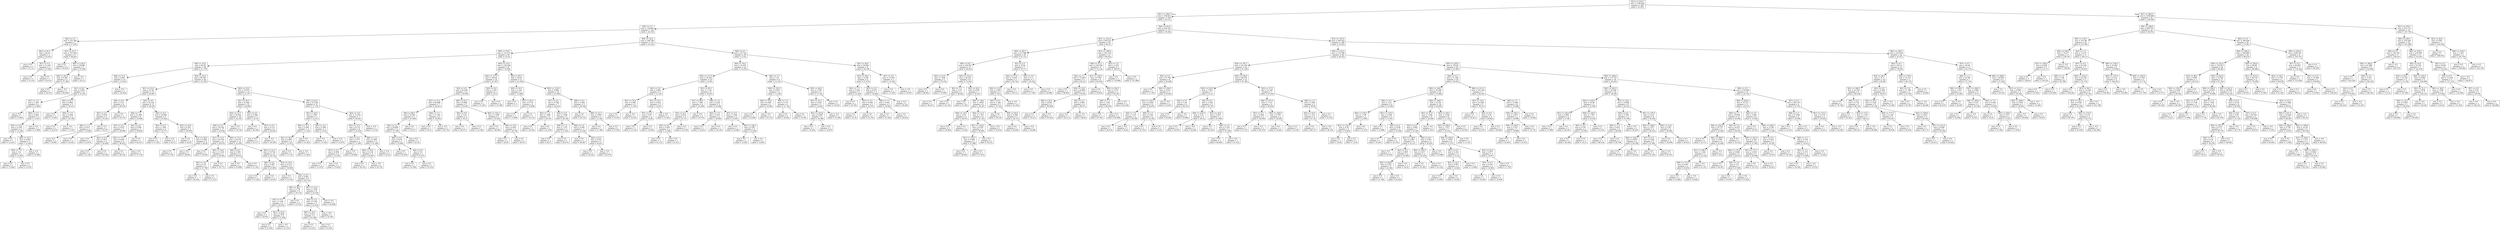 digraph Tree {
node [shape=box] ;
0 [label="X[1] <= 218.5\nmse = 1356.295\nsamples = 320\nvalue = 45.923"] ;
1 [label="X[1] <= 108.5\nmse = 338.913\nsamples = 259\nvalue = 32.131"] ;
0 -> 1 [labeldistance=2.5, labelangle=45, headlabel="True"] ;
2 [label="X[4] <= 3.5\nmse = 126.844\nsamples = 122\nvalue = 24.143"] ;
1 -> 2 ;
3 [label="X[4] <= 2.5\nmse = 231.395\nsamples = 7\nvalue = 37.595"] ;
2 -> 3 ;
4 [label="X[0] <= 81.0\nmse = 46.43\nsamples = 3\nvalue = 23.453"] ;
3 -> 4 ;
5 [label="mse = 0.0\nsamples = 1\nvalue = 14.711"] ;
4 -> 5 ;
6 [label="X[7] <= 0.5\nmse = 12.324\nsamples = 2\nvalue = 27.824"] ;
4 -> 6 ;
7 [label="mse = 0.0\nsamples = 1\nvalue = 31.335"] ;
6 -> 7 ;
8 [label="mse = 0.0\nsamples = 1\nvalue = 24.314"] ;
6 -> 8 ;
9 [label="X[1] <= 47.5\nmse = 107.642\nsamples = 4\nvalue = 48.201"] ;
3 -> 9 ;
10 [label="mse = 0.0\nsamples = 1\nvalue = 32.916"] ;
9 -> 10 ;
11 [label="X[0] <= 120.0\nmse = 39.686\nsamples = 3\nvalue = 53.296"] ;
9 -> 11 ;
12 [label="X[0] <= 95.5\nmse = 9.394\nsamples = 2\nvalue = 57.384"] ;
11 -> 12 ;
13 [label="mse = 0.0\nsamples = 1\nvalue = 54.319"] ;
12 -> 13 ;
14 [label="mse = -0.0\nsamples = 1\nvalue = 60.449"] ;
12 -> 14 ;
15 [label="mse = -0.0\nsamples = 1\nvalue = 45.12"] ;
11 -> 15 ;
16 [label="X[9] <= 33.0\nmse = 108.794\nsamples = 115\nvalue = 23.324"] ;
2 -> 16 ;
17 [label="X[0] <= 79.0\nmse = 116.172\nsamples = 85\nvalue = 25.34"] ;
16 -> 17 ;
18 [label="X[0] <= 10.0\nmse = 60.39\nsamples = 58\nvalue = 21.779"] ;
17 -> 18 ;
19 [label="X[4] <= 12.5\nmse = 6.497\nsamples = 10\nvalue = 15.034"] ;
18 -> 19 ;
20 [label="X[1] <= 8.0\nmse = 2.945\nsamples = 9\nvalue = 14.381"] ;
19 -> 20 ;
21 [label="X[1] <= 1.5\nmse = 1.467\nsamples = 6\nvalue = 13.464"] ;
20 -> 21 ;
22 [label="mse = 0.0\nsamples = 1\nvalue = 15.602"] ;
21 -> 22 ;
23 [label="X[0] <= 5.5\nmse = 0.663\nsamples = 5\nvalue = 13.037"] ;
21 -> 23 ;
24 [label="X[3] <= 15.0\nmse = 0.358\nsamples = 4\nvalue = 13.344"] ;
23 -> 24 ;
25 [label="mse = 0.0\nsamples = 1\nvalue = 12.414"] ;
24 -> 25 ;
26 [label="X[4] <= 10.5\nmse = 0.093\nsamples = 3\nvalue = 13.654"] ;
24 -> 26 ;
27 [label="X[4] <= 7.0\nmse = 0.0\nsamples = 2\nvalue = 13.439"] ;
26 -> 27 ;
28 [label="mse = 0.0\nsamples = 1\nvalue = 13.444"] ;
27 -> 28 ;
29 [label="mse = 0.0\nsamples = 1\nvalue = 13.433"] ;
27 -> 29 ;
30 [label="mse = -0.0\nsamples = 1\nvalue = 14.084"] ;
26 -> 30 ;
31 [label="mse = -0.0\nsamples = 1\nvalue = 11.808"] ;
23 -> 31 ;
32 [label="X[3] <= 41.5\nmse = 0.862\nsamples = 3\nvalue = 16.213"] ;
20 -> 32 ;
33 [label="mse = 0.0\nsamples = 1\nvalue = 15.045"] ;
32 -> 33 ;
34 [label="X[0] <= 7.0\nmse = 0.269\nsamples = 2\nvalue = 16.798"] ;
32 -> 34 ;
35 [label="mse = 0.0\nsamples = 1\nvalue = 16.279"] ;
34 -> 35 ;
36 [label="mse = -0.0\nsamples = 1\nvalue = 17.316"] ;
34 -> 36 ;
37 [label="mse = -0.0\nsamples = 1\nvalue = 20.918"] ;
19 -> 37 ;
38 [label="X[3] <= 22.0\nmse = 60.167\nsamples = 48\nvalue = 23.184"] ;
18 -> 38 ;
39 [label="X[1] <= 25.0\nmse = 55.36\nsamples = 15\nvalue = 26.807"] ;
38 -> 39 ;
40 [label="X[9] <= 8.0\nmse = 2.121\nsamples = 4\nvalue = 20.076"] ;
39 -> 40 ;
41 [label="X[2] <= 2.5\nmse = 0.054\nsamples = 3\nvalue = 19.243"] ;
40 -> 41 ;
42 [label="X[8] <= 1.5\nmse = 0.017\nsamples = 2\nvalue = 19.096"] ;
41 -> 42 ;
43 [label="mse = 0.0\nsamples = 1\nvalue = 18.967"] ;
42 -> 43 ;
44 [label="mse = 0.0\nsamples = 1\nvalue = 19.225"] ;
42 -> 44 ;
45 [label="mse = -0.0\nsamples = 1\nvalue = 19.537"] ;
41 -> 45 ;
46 [label="mse = 0.0\nsamples = 1\nvalue = 22.574"] ;
40 -> 46 ;
47 [label="X[4] <= 8.5\nmse = 52.252\nsamples = 11\nvalue = 29.255"] ;
39 -> 47 ;
48 [label="X[4] <= 7.5\nmse = 31.496\nsamples = 6\nvalue = 33.948"] ;
47 -> 48 ;
49 [label="X[7] <= 0.5\nmse = 5.025\nsamples = 3\nvalue = 28.968"] ;
48 -> 49 ;
50 [label="mse = 0.0\nsamples = 1\nvalue = 25.974"] ;
49 -> 50 ;
51 [label="X[4] <= 6.0\nmse = 0.813\nsamples = 2\nvalue = 30.466"] ;
49 -> 51 ;
52 [label="mse = 0.0\nsamples = 1\nvalue = 31.367"] ;
51 -> 52 ;
53 [label="mse = 0.0\nsamples = 1\nvalue = 29.564"] ;
51 -> 53 ;
54 [label="X[2] <= 2.5\nmse = 8.366\nsamples = 3\nvalue = 38.928"] ;
48 -> 54 ;
55 [label="X[3] <= 15.5\nmse = 0.629\nsamples = 2\nvalue = 36.935"] ;
54 -> 55 ;
56 [label="mse = 0.0\nsamples = 1\nvalue = 36.142"] ;
55 -> 56 ;
57 [label="mse = -0.0\nsamples = 1\nvalue = 37.728"] ;
55 -> 57 ;
58 [label="mse = 0.0\nsamples = 1\nvalue = 42.915"] ;
54 -> 58 ;
59 [label="X[4] <= 9.5\nmse = 18.999\nsamples = 5\nvalue = 23.622"] ;
47 -> 59 ;
60 [label="X[5] <= 0.5\nmse = 1.902\nsamples = 2\nvalue = 18.771"] ;
59 -> 60 ;
61 [label="mse = 0.0\nsamples = 1\nvalue = 17.392"] ;
60 -> 61 ;
62 [label="mse = -0.0\nsamples = 1\nvalue = 20.15"] ;
60 -> 62 ;
63 [label="X[3] <= 10.0\nmse = 4.247\nsamples = 3\nvalue = 26.856"] ;
59 -> 63 ;
64 [label="mse = 0.0\nsamples = 1\nvalue = 24.05"] ;
63 -> 64 ;
65 [label="X[1] <= 50.0\nmse = 0.464\nsamples = 2\nvalue = 28.26"] ;
63 -> 65 ;
66 [label="mse = 0.0\nsamples = 1\nvalue = 27.578"] ;
65 -> 66 ;
67 [label="mse = -0.0\nsamples = 1\nvalue = 28.941"] ;
65 -> 67 ;
68 [label="X[0] <= 53.0\nmse = 53.673\nsamples = 33\nvalue = 21.537"] ;
38 -> 68 ;
69 [label="X[1] <= 36.5\nmse = 52.402\nsamples = 21\nvalue = 24.048"] ;
68 -> 69 ;
70 [label="X[4] <= 12.5\nmse = 36.202\nsamples = 18\nvalue = 22.165"] ;
69 -> 70 ;
71 [label="X[4] <= 5.5\nmse = 30.182\nsamples = 17\nvalue = 22.838"] ;
70 -> 71 ;
72 [label="X[1] <= 12.5\nmse = 42.754\nsamples = 4\nvalue = 26.679"] ;
71 -> 72 ;
73 [label="mse = 0.0\nsamples = 1\nvalue = 16.529"] ;
72 -> 73 ;
74 [label="X[0] <= 34.0\nmse = 11.216\nsamples = 3\nvalue = 30.063"] ;
72 -> 74 ;
75 [label="X[2] <= 3.0\nmse = 0.19\nsamples = 2\nvalue = 27.708"] ;
74 -> 75 ;
76 [label="mse = 0.0\nsamples = 1\nvalue = 28.144"] ;
75 -> 76 ;
77 [label="mse = 0.0\nsamples = 1\nvalue = 27.272"] ;
75 -> 77 ;
78 [label="mse = 0.0\nsamples = 1\nvalue = 34.772"] ;
74 -> 78 ;
79 [label="X[0] <= 15.5\nmse = 20.375\nsamples = 13\nvalue = 21.656"] ;
71 -> 79 ;
80 [label="X[4] <= 8.5\nmse = 0.393\nsamples = 2\nvalue = 26.614"] ;
79 -> 80 ;
81 [label="mse = 0.0\nsamples = 1\nvalue = 25.988"] ;
80 -> 81 ;
82 [label="mse = 0.0\nsamples = 1\nvalue = 27.241"] ;
80 -> 82 ;
83 [label="X[3] <= 31.0\nmse = 18.724\nsamples = 11\nvalue = 20.754"] ;
79 -> 83 ;
84 [label="X[8] <= 0.5\nmse = 2.087\nsamples = 2\nvalue = 25.904"] ;
83 -> 84 ;
85 [label="mse = 0.0\nsamples = 1\nvalue = 27.349"] ;
84 -> 85 ;
86 [label="mse = 0.0\nsamples = 1\nvalue = 24.46"] ;
84 -> 86 ;
87 [label="X[3] <= 34.5\nmse = 15.217\nsamples = 9\nvalue = 19.609"] ;
83 -> 87 ;
88 [label="mse = 0.0\nsamples = 1\nvalue = 10.742"] ;
87 -> 88 ;
89 [label="X[4] <= 9.5\nmse = 6.061\nsamples = 8\nvalue = 20.718"] ;
87 -> 89 ;
90 [label="X[0] <= 44.5\nmse = 5.739\nsamples = 4\nvalue = 19.179"] ;
89 -> 90 ;
91 [label="X[7] <= 0.5\nmse = 1.149\nsamples = 3\nvalue = 20.454"] ;
90 -> 91 ;
92 [label="mse = 0.0\nsamples = 1\nvalue = 18.951"] ;
91 -> 92 ;
93 [label="X[1] <= 25.0\nmse = 0.028\nsamples = 2\nvalue = 21.206"] ;
91 -> 93 ;
94 [label="mse = 0.0\nsamples = 1\nvalue = 21.038"] ;
93 -> 94 ;
95 [label="mse = -0.0\nsamples = 1\nvalue = 21.374"] ;
93 -> 95 ;
96 [label="mse = 0.0\nsamples = 1\nvalue = 15.354"] ;
90 -> 96 ;
97 [label="X[1] <= 31.0\nmse = 1.649\nsamples = 4\nvalue = 22.256"] ;
89 -> 97 ;
98 [label="X[2] <= 2.5\nmse = 0.108\nsamples = 3\nvalue = 22.979"] ;
97 -> 98 ;
99 [label="X[0] <= 33.5\nmse = 0.031\nsamples = 2\nvalue = 23.188"] ;
98 -> 99 ;
100 [label="mse = 0.0\nsamples = 1\nvalue = 23.012"] ;
99 -> 100 ;
101 [label="mse = 0.0\nsamples = 1\nvalue = 23.365"] ;
99 -> 101 ;
102 [label="mse = -0.0\nsamples = 1\nvalue = 22.561"] ;
98 -> 102 ;
103 [label="mse = -0.0\nsamples = 1\nvalue = 20.088"] ;
97 -> 103 ;
104 [label="mse = 0.0\nsamples = 1\nvalue = 10.726"] ;
70 -> 104 ;
105 [label="X[5] <= 0.5\nmse = 0.588\nsamples = 3\nvalue = 35.35"] ;
69 -> 105 ;
106 [label="mse = 0.0\nsamples = 1\nvalue = 36.364"] ;
105 -> 106 ;
107 [label="X[7] <= 0.5\nmse = 0.112\nsamples = 2\nvalue = 34.843"] ;
105 -> 107 ;
108 [label="mse = 0.0\nsamples = 1\nvalue = 35.177"] ;
107 -> 108 ;
109 [label="mse = -0.0\nsamples = 1\nvalue = 34.509"] ;
107 -> 109 ;
110 [label="X[0] <= 61.0\nmse = 25.536\nsamples = 12\nvalue = 17.141"] ;
68 -> 110 ;
111 [label="X[1] <= 44.5\nmse = 2.907\nsamples = 5\nvalue = 12.513"] ;
110 -> 111 ;
112 [label="X[0] <= 57.5\nmse = 0.384\nsamples = 3\nvalue = 11.236"] ;
111 -> 112 ;
113 [label="X[1] <= 38.0\nmse = 0.005\nsamples = 2\nvalue = 11.672"] ;
112 -> 113 ;
114 [label="mse = 0.0\nsamples = 1\nvalue = 11.741"] ;
113 -> 114 ;
115 [label="mse = -0.0\nsamples = 1\nvalue = 11.603"] ;
113 -> 115 ;
116 [label="mse = 0.0\nsamples = 1\nvalue = 10.363"] ;
112 -> 116 ;
117 [label="X[2] <= 2.5\nmse = 0.569\nsamples = 2\nvalue = 14.43"] ;
111 -> 117 ;
118 [label="mse = 0.0\nsamples = 1\nvalue = 15.184"] ;
117 -> 118 ;
119 [label="mse = -0.0\nsamples = 1\nvalue = 13.676"] ;
117 -> 119 ;
120 [label="X[2] <= 3.0\nmse = 15.476\nsamples = 7\nvalue = 20.447"] ;
110 -> 120 ;
121 [label="X[3] <= 37.5\nmse = 8.133\nsamples = 6\nvalue = 19.256"] ;
120 -> 121 ;
122 [label="X[5] <= 0.5\nmse = 4.577\nsamples = 3\nvalue = 17.065"] ;
121 -> 122 ;
123 [label="X[7] <= 0.5\nmse = 0.006\nsamples = 2\nvalue = 15.552"] ;
122 -> 123 ;
124 [label="mse = 0.0\nsamples = 1\nvalue = 15.476"] ;
123 -> 124 ;
125 [label="mse = 0.0\nsamples = 1\nvalue = 15.629"] ;
123 -> 125 ;
126 [label="mse = -0.0\nsamples = 1\nvalue = 20.089"] ;
122 -> 126 ;
127 [label="X[8] <= 1.0\nmse = 2.083\nsamples = 3\nvalue = 21.448"] ;
121 -> 127 ;
128 [label="X[0] <= 74.0\nmse = 0.118\nsamples = 2\nvalue = 20.447"] ;
127 -> 128 ;
129 [label="mse = 0.0\nsamples = 1\nvalue = 20.103"] ;
128 -> 129 ;
130 [label="mse = -0.0\nsamples = 1\nvalue = 20.791"] ;
128 -> 130 ;
131 [label="mse = -0.0\nsamples = 1\nvalue = 23.45"] ;
127 -> 131 ;
132 [label="mse = -0.0\nsamples = 1\nvalue = 27.59"] ;
120 -> 132 ;
133 [label="X[9] <= 10.0\nmse = 150.206\nsamples = 27\nvalue = 32.992"] ;
17 -> 133 ;
134 [label="X[0] <= 117.5\nmse = 100.62\nsamples = 14\nvalue = 41.937"] ;
133 -> 134 ;
135 [label="X[5] <= 0.5\nmse = 81.605\nsamples = 12\nvalue = 39.693"] ;
134 -> 135 ;
136 [label="X[1] <= 71.0\nmse = 88.069\nsamples = 7\nvalue = 44.012"] ;
135 -> 136 ;
137 [label="X[0] <= 99.5\nmse = 70.003\nsamples = 5\nvalue = 47.648"] ;
136 -> 137 ;
138 [label="X[2] <= 2.5\nmse = 20.608\nsamples = 4\nvalue = 51.306"] ;
137 -> 138 ;
139 [label="X[8] <= 0.5\nmse = 0.675\nsamples = 3\nvalue = 53.894"] ;
138 -> 139 ;
140 [label="mse = 0.0\nsamples = 1\nvalue = 55.056"] ;
139 -> 140 ;
141 [label="X[4] <= 6.5\nmse = 0.0\nsamples = 2\nvalue = 53.314"] ;
139 -> 141 ;
142 [label="mse = 0.0\nsamples = 1\nvalue = 53.308"] ;
141 -> 142 ;
143 [label="mse = 0.0\nsamples = 1\nvalue = 53.319"] ;
141 -> 143 ;
144 [label="mse = 0.0\nsamples = 1\nvalue = 43.54"] ;
138 -> 144 ;
145 [label="mse = 0.0\nsamples = 1\nvalue = 33.017"] ;
137 -> 145 ;
146 [label="X[4] <= 7.5\nmse = 17.544\nsamples = 2\nvalue = 34.922"] ;
136 -> 146 ;
147 [label="mse = 0.0\nsamples = 1\nvalue = 39.11"] ;
146 -> 147 ;
148 [label="mse = -0.0\nsamples = 1\nvalue = 30.733"] ;
146 -> 148 ;
149 [label="X[0] <= 91.5\nmse = 9.888\nsamples = 5\nvalue = 33.647"] ;
135 -> 149 ;
150 [label="X[4] <= 8.0\nmse = 3.22\nsamples = 2\nvalue = 30.37"] ;
149 -> 150 ;
151 [label="mse = 0.0\nsamples = 1\nvalue = 28.575"] ;
150 -> 151 ;
152 [label="mse = 0.0\nsamples = 1\nvalue = 32.164"] ;
150 -> 152 ;
153 [label="X[0] <= 101.5\nmse = 2.398\nsamples = 3\nvalue = 35.832"] ;
149 -> 153 ;
154 [label="mse = 0.0\nsamples = 1\nvalue = 38.009"] ;
153 -> 154 ;
155 [label="X[4] <= 10.5\nmse = 0.043\nsamples = 2\nvalue = 34.744"] ;
153 -> 155 ;
156 [label="mse = 0.0\nsamples = 1\nvalue = 34.95"] ;
155 -> 156 ;
157 [label="mse = 0.0\nsamples = 1\nvalue = 34.537"] ;
155 -> 157 ;
158 [label="X[4] <= 9.0\nmse = 3.247\nsamples = 2\nvalue = 55.4"] ;
134 -> 158 ;
159 [label="mse = 0.0\nsamples = 1\nvalue = 57.202"] ;
158 -> 159 ;
160 [label="mse = 0.0\nsamples = 1\nvalue = 53.598"] ;
158 -> 160 ;
161 [label="X[0] <= 95.5\nmse = 24.63\nsamples = 13\nvalue = 23.358"] ;
133 -> 161 ;
162 [label="X[9] <= 18.5\nmse = 2.122\nsamples = 3\nvalue = 15.899"] ;
161 -> 162 ;
163 [label="mse = 0.0\nsamples = 1\nvalue = 17.7"] ;
162 -> 163 ;
164 [label="X[1] <= 67.0\nmse = 0.752\nsamples = 2\nvalue = 14.999"] ;
162 -> 164 ;
165 [label="mse = 0.0\nsamples = 1\nvalue = 15.866"] ;
164 -> 165 ;
166 [label="mse = 0.0\nsamples = 1\nvalue = 14.132"] ;
164 -> 166 ;
167 [label="X[0] <= 119.0\nmse = 9.684\nsamples = 10\nvalue = 25.596"] ;
161 -> 167 ;
168 [label="X[7] <= 0.5\nmse = 8.766\nsamples = 7\nvalue = 24.416"] ;
167 -> 168 ;
169 [label="X[2] <= 1.5\nmse = 1.096\nsamples = 2\nvalue = 20.191"] ;
168 -> 169 ;
170 [label="mse = 0.0\nsamples = 1\nvalue = 19.144"] ;
169 -> 170 ;
171 [label="mse = 0.0\nsamples = 1\nvalue = 21.238"] ;
169 -> 171 ;
172 [label="X[5] <= 0.5\nmse = 1.836\nsamples = 5\nvalue = 26.106"] ;
168 -> 172 ;
173 [label="X[8] <= 1.5\nmse = 1.107\nsamples = 2\nvalue = 27.422"] ;
172 -> 173 ;
174 [label="mse = 0.0\nsamples = 1\nvalue = 26.37"] ;
173 -> 174 ;
175 [label="mse = 0.0\nsamples = 1\nvalue = 28.474"] ;
173 -> 175 ;
176 [label="X[8] <= 1.0\nmse = 0.399\nsamples = 3\nvalue = 25.229"] ;
172 -> 176 ;
177 [label="mse = 0.0\nsamples = 1\nvalue = 26.067"] ;
176 -> 177 ;
178 [label="X[4] <= 8.5\nmse = 0.072\nsamples = 2\nvalue = 24.811"] ;
176 -> 178 ;
179 [label="mse = 0.0\nsamples = 1\nvalue = 24.543"] ;
178 -> 179 ;
180 [label="mse = -0.0\nsamples = 1\nvalue = 25.078"] ;
178 -> 180 ;
181 [label="X[8] <= 0.5\nmse = 1.004\nsamples = 3\nvalue = 28.349"] ;
167 -> 181 ;
182 [label="mse = 0.0\nsamples = 1\nvalue = 29.725"] ;
181 -> 182 ;
183 [label="X[9] <= 31.5\nmse = 0.085\nsamples = 2\nvalue = 27.66"] ;
181 -> 183 ;
184 [label="mse = 0.0\nsamples = 1\nvalue = 27.369"] ;
183 -> 184 ;
185 [label="mse = 0.0\nsamples = 1\nvalue = 27.952"] ;
183 -> 185 ;
186 [label="X[6] <= 0.5\nmse = 43.718\nsamples = 30\nvalue = 17.61"] ;
16 -> 186 ;
187 [label="X[9] <= 76.0\nmse = 16.476\nsamples = 22\nvalue = 15.219"] ;
186 -> 187 ;
188 [label="X[0] <= 113.5\nmse = 16.222\nsamples = 14\nvalue = 16.95"] ;
187 -> 188 ;
189 [label="X[2] <= 3.0\nmse = 2.883\nsamples = 5\nvalue = 13.163"] ;
188 -> 189 ;
190 [label="X[1] <= 74.0\nmse = 0.584\nsamples = 2\nvalue = 11.267"] ;
189 -> 190 ;
191 [label="mse = 0.0\nsamples = 1\nvalue = 10.503"] ;
190 -> 191 ;
192 [label="mse = -0.0\nsamples = 1\nvalue = 12.031"] ;
190 -> 192 ;
193 [label="X[1] <= 91.5\nmse = 0.422\nsamples = 3\nvalue = 14.427"] ;
189 -> 193 ;
194 [label="X[7] <= 0.5\nmse = 0.07\nsamples = 2\nvalue = 14.86"] ;
193 -> 194 ;
195 [label="mse = 0.0\nsamples = 1\nvalue = 15.125"] ;
194 -> 195 ;
196 [label="mse = 0.0\nsamples = 1\nvalue = 14.595"] ;
194 -> 196 ;
197 [label="mse = -0.0\nsamples = 1\nvalue = 13.561"] ;
193 -> 197 ;
198 [label="X[1] <= 85.5\nmse = 11.24\nsamples = 9\nvalue = 19.053"] ;
188 -> 198 ;
199 [label="X[1] <= 84.0\nmse = 1.463\nsamples = 4\nvalue = 22.266"] ;
198 -> 199 ;
200 [label="X[5] <= 0.5\nmse = 0.914\nsamples = 3\nvalue = 21.757"] ;
199 -> 200 ;
201 [label="X[2] <= 0.5\nmse = 0.005\nsamples = 2\nvalue = 21.082"] ;
200 -> 201 ;
202 [label="mse = 0.0\nsamples = 1\nvalue = 21.153"] ;
201 -> 202 ;
203 [label="mse = 0.0\nsamples = 1\nvalue = 21.011"] ;
201 -> 203 ;
204 [label="mse = 0.0\nsamples = 1\nvalue = 23.106"] ;
200 -> 204 ;
205 [label="mse = -0.0\nsamples = 1\nvalue = 23.793"] ;
199 -> 205 ;
206 [label="X[8] <= 1.0\nmse = 4.203\nsamples = 5\nvalue = 16.484"] ;
198 -> 206 ;
207 [label="X[4] <= 7.5\nmse = 0.307\nsamples = 2\nvalue = 18.699"] ;
206 -> 207 ;
208 [label="mse = 0.0\nsamples = 1\nvalue = 19.253"] ;
207 -> 208 ;
209 [label="mse = 0.0\nsamples = 1\nvalue = 18.145"] ;
207 -> 209 ;
210 [label="X[7] <= 0.5\nmse = 1.346\nsamples = 3\nvalue = 15.007"] ;
206 -> 210 ;
211 [label="mse = 0.0\nsamples = 1\nvalue = 16.482"] ;
210 -> 211 ;
212 [label="X[0] <= 126.5\nmse = 0.387\nsamples = 2\nvalue = 14.269"] ;
210 -> 212 ;
213 [label="mse = 0.0\nsamples = 1\nvalue = 13.647"] ;
212 -> 213 ;
214 [label="mse = 0.0\nsamples = 1\nvalue = 14.891"] ;
212 -> 214 ;
215 [label="X[2] <= 1.5\nmse = 2.51\nsamples = 8\nvalue = 12.191"] ;
187 -> 215 ;
216 [label="X[9] <= 101.0\nmse = 0.655\nsamples = 4\nvalue = 11.189"] ;
215 -> 216 ;
217 [label="X[4] <= 10.0\nmse = 0.005\nsamples = 2\nvalue = 10.662"] ;
216 -> 217 ;
218 [label="mse = 0.0\nsamples = 1\nvalue = 10.588"] ;
217 -> 218 ;
219 [label="mse = -0.0\nsamples = 1\nvalue = 10.735"] ;
217 -> 219 ;
220 [label="X[4] <= 7.5\nmse = 0.747\nsamples = 2\nvalue = 11.716"] ;
216 -> 220 ;
221 [label="mse = 0.0\nsamples = 1\nvalue = 10.852"] ;
220 -> 221 ;
222 [label="mse = 0.0\nsamples = 1\nvalue = 12.581"] ;
220 -> 222 ;
223 [label="X[3] <= 44.0\nmse = 2.359\nsamples = 4\nvalue = 13.192"] ;
215 -> 223 ;
224 [label="X[3] <= 41.5\nmse = 0.238\nsamples = 3\nvalue = 14.045"] ;
223 -> 224 ;
225 [label="X[1] <= 103.0\nmse = 0.009\nsamples = 2\nvalue = 14.386"] ;
224 -> 225 ;
226 [label="mse = 0.0\nsamples = 1\nvalue = 14.292"] ;
225 -> 226 ;
227 [label="mse = -0.0\nsamples = 1\nvalue = 14.479"] ;
225 -> 227 ;
228 [label="mse = -0.0\nsamples = 1\nvalue = 13.364"] ;
224 -> 228 ;
229 [label="mse = 0.0\nsamples = 1\nvalue = 10.635"] ;
223 -> 229 ;
230 [label="X[3] <= 46.0\nmse = 59.692\nsamples = 8\nvalue = 24.184"] ;
186 -> 230 ;
231 [label="X[3] <= 38.0\nmse = 31.68\nsamples = 6\nvalue = 27.479"] ;
230 -> 231 ;
232 [label="X[2] <= 1.5\nmse = 3.224\nsamples = 3\nvalue = 22.308"] ;
231 -> 232 ;
233 [label="mse = 0.0\nsamples = 1\nvalue = 19.782"] ;
232 -> 233 ;
234 [label="X[2] <= 2.5\nmse = 0.049\nsamples = 2\nvalue = 23.572"] ;
232 -> 234 ;
235 [label="mse = 0.0\nsamples = 1\nvalue = 23.35"] ;
234 -> 235 ;
236 [label="mse = 0.0\nsamples = 1\nvalue = 23.793"] ;
234 -> 236 ;
237 [label="X[5] <= 0.5\nmse = 6.675\nsamples = 3\nvalue = 32.649"] ;
231 -> 237 ;
238 [label="X[8] <= 1.5\nmse = 0.041\nsamples = 2\nvalue = 30.825"] ;
237 -> 238 ;
239 [label="mse = 0.0\nsamples = 1\nvalue = 31.029"] ;
238 -> 239 ;
240 [label="mse = 0.0\nsamples = 1\nvalue = 30.622"] ;
238 -> 240 ;
241 [label="mse = -0.0\nsamples = 1\nvalue = 36.295"] ;
237 -> 241 ;
242 [label="X[7] <= 0.5\nmse = 13.502\nsamples = 2\nvalue = 14.302"] ;
230 -> 242 ;
243 [label="mse = 0.0\nsamples = 1\nvalue = 17.976"] ;
242 -> 243 ;
244 [label="mse = -0.0\nsamples = 1\nvalue = 10.627"] ;
242 -> 244 ;
245 [label="X[9] <= 83.0\nmse = 420.337\nsamples = 137\nvalue = 39.244"] ;
1 -> 245 ;
246 [label="X[1] <= 132.5\nmse = 505.237\nsamples = 29\nvalue = 60.18"] ;
245 -> 246 ;
247 [label="X[9] <= 49.5\nmse = 227.466\nsamples = 18\nvalue = 47.731"] ;
246 -> 247 ;
248 [label="X[9] <= 6.0\nmse = 148.647\nsamples = 11\nvalue = 56.614"] ;
247 -> 248 ;
249 [label="X[3] <= 12.0\nmse = 7.439\nsamples = 2\nvalue = 78.134"] ;
248 -> 249 ;
250 [label="mse = 0.0\nsamples = 1\nvalue = 80.861"] ;
249 -> 250 ;
251 [label="mse = 0.0\nsamples = 1\nvalue = 75.406"] ;
249 -> 251 ;
252 [label="X[0] <= 153.5\nmse = 54.255\nsamples = 9\nvalue = 51.832"] ;
248 -> 252 ;
253 [label="X[2] <= 1.5\nmse = 5.57\nsamples = 2\nvalue = 38.832"] ;
252 -> 253 ;
254 [label="mse = 0.0\nsamples = 1\nvalue = 36.472"] ;
253 -> 254 ;
255 [label="mse = 0.0\nsamples = 1\nvalue = 41.192"] ;
253 -> 255 ;
256 [label="X[3] <= 25.0\nmse = 6.079\nsamples = 7\nvalue = 55.547"] ;
252 -> 256 ;
257 [label="mse = 0.0\nsamples = 1\nvalue = 51.345"] ;
256 -> 257 ;
258 [label="X[9] <= 18.0\nmse = 3.659\nsamples = 6\nvalue = 56.247"] ;
256 -> 258 ;
259 [label="X[9] <= 14.5\nmse = 0.35\nsamples = 2\nvalue = 54.072"] ;
258 -> 259 ;
260 [label="mse = 0.0\nsamples = 1\nvalue = 54.663"] ;
259 -> 260 ;
261 [label="mse = 0.0\nsamples = 1\nvalue = 53.48"] ;
259 -> 261 ;
262 [label="X[4] <= 11.5\nmse = 1.763\nsamples = 4\nvalue = 57.335"] ;
258 -> 262 ;
263 [label="X[1] <= 124.0\nmse = 0.039\nsamples = 3\nvalue = 58.095"] ;
262 -> 263 ;
264 [label="X[1] <= 118.5\nmse = 0.009\nsamples = 2\nvalue = 57.968"] ;
263 -> 264 ;
265 [label="mse = 0.0\nsamples = 1\nvalue = 58.063"] ;
264 -> 265 ;
266 [label="mse = 0.0\nsamples = 1\nvalue = 57.872"] ;
264 -> 266 ;
267 [label="mse = 0.0\nsamples = 1\nvalue = 58.351"] ;
263 -> 267 ;
268 [label="mse = -0.0\nsamples = 1\nvalue = 55.054"] ;
262 -> 268 ;
269 [label="X[2] <= 2.5\nmse = 32.42\nsamples = 7\nvalue = 33.771"] ;
247 -> 269 ;
270 [label="X[3] <= 57.0\nmse = 13.637\nsamples = 5\nvalue = 36.742"] ;
269 -> 270 ;
271 [label="X[4] <= 12.0\nmse = 3.305\nsamples = 4\nvalue = 38.4"] ;
270 -> 271 ;
272 [label="X[5] <= 0.5\nmse = 1.344\nsamples = 3\nvalue = 37.525"] ;
271 -> 272 ;
273 [label="mse = 0.0\nsamples = 1\nvalue = 39.145"] ;
272 -> 273 ;
274 [label="X[9] <= 65.0\nmse = 0.048\nsamples = 2\nvalue = 36.715"] ;
272 -> 274 ;
275 [label="mse = 0.0\nsamples = 1\nvalue = 36.934"] ;
274 -> 275 ;
276 [label="mse = -0.0\nsamples = 1\nvalue = 36.496"] ;
274 -> 276 ;
277 [label="mse = -0.0\nsamples = 1\nvalue = 41.025"] ;
271 -> 277 ;
278 [label="mse = 0.0\nsamples = 1\nvalue = 30.111"] ;
270 -> 278 ;
279 [label="X[4] <= 5.0\nmse = 2.11\nsamples = 2\nvalue = 26.342"] ;
269 -> 279 ;
280 [label="mse = 0.0\nsamples = 1\nvalue = 27.794"] ;
279 -> 280 ;
281 [label="mse = 0.0\nsamples = 1\nvalue = 24.889"] ;
279 -> 281 ;
282 [label="X[1] <= 189.0\nmse = 291.142\nsamples = 11\nvalue = 80.552"] ;
246 -> 282 ;
283 [label="X[9] <= 52.5\nmse = 128.106\nsamples = 9\nvalue = 74.124"] ;
282 -> 283 ;
284 [label="X[2] <= 1.5\nmse = 75.293\nsamples = 5\nvalue = 82.22"] ;
283 -> 284 ;
285 [label="mse = 0.0\nsamples = 1\nvalue = 68.462"] ;
284 -> 285 ;
286 [label="X[4] <= 10.0\nmse = 34.962\nsamples = 4\nvalue = 85.66"] ;
284 -> 286 ;
287 [label="X[9] <= 35.0\nmse = 20.94\nsamples = 2\nvalue = 80.849"] ;
286 -> 287 ;
288 [label="mse = 0.0\nsamples = 1\nvalue = 76.273"] ;
287 -> 288 ;
289 [label="mse = 0.0\nsamples = 1\nvalue = 85.425"] ;
287 -> 289 ;
290 [label="X[2] <= 2.5\nmse = 2.693\nsamples = 2\nvalue = 90.471"] ;
286 -> 290 ;
291 [label="mse = 0.0\nsamples = 1\nvalue = 92.112"] ;
290 -> 291 ;
292 [label="mse = -0.0\nsamples = 1\nvalue = 88.83"] ;
290 -> 292 ;
293 [label="X[1] <= 150.5\nmse = 9.768\nsamples = 4\nvalue = 64.004"] ;
283 -> 293 ;
294 [label="mse = 0.0\nsamples = 1\nvalue = 59.855"] ;
293 -> 294 ;
295 [label="X[0] <= 243.5\nmse = 5.373\nsamples = 3\nvalue = 65.387"] ;
293 -> 295 ;
296 [label="X[8] <= 1.5\nmse = 1.041\nsamples = 2\nvalue = 66.916"] ;
295 -> 296 ;
297 [label="mse = 0.0\nsamples = 1\nvalue = 67.937"] ;
296 -> 297 ;
298 [label="mse = 0.0\nsamples = 1\nvalue = 65.896"] ;
296 -> 298 ;
299 [label="mse = -0.0\nsamples = 1\nvalue = 62.328"] ;
295 -> 299 ;
300 [label="X[2] <= 2.5\nmse = 2.223\nsamples = 2\nvalue = 109.477"] ;
282 -> 300 ;
301 [label="mse = 0.0\nsamples = 1\nvalue = 110.968"] ;
300 -> 301 ;
302 [label="mse = 0.0\nsamples = 1\nvalue = 107.986"] ;
300 -> 302 ;
303 [label="X[1] <= 187.0\nmse = 248.242\nsamples = 108\nvalue = 33.623"] ;
245 -> 303 ;
304 [label="X[9] <= 119.5\nmse = 176.788\nsamples = 84\nvalue = 29.523"] ;
303 -> 304 ;
305 [label="X[0] <= 197.5\nmse = 141.951\nsamples = 20\nvalue = 41.108"] ;
304 -> 305 ;
306 [label="X[3] <= 4.0\nmse = 51.784\nsamples = 6\nvalue = 26.468"] ;
305 -> 306 ;
307 [label="mse = 0.0\nsamples = 1\nvalue = 11.795"] ;
306 -> 307 ;
308 [label="X[9] <= 104.5\nmse = 10.47\nsamples = 5\nvalue = 29.402"] ;
306 -> 308 ;
309 [label="X[1] <= 123.5\nmse = 2.826\nsamples = 4\nvalue = 30.835"] ;
308 -> 309 ;
310 [label="X[4] <= 7.0\nmse = 1.107\nsamples = 2\nvalue = 29.368"] ;
309 -> 310 ;
311 [label="mse = 0.0\nsamples = 1\nvalue = 28.316"] ;
310 -> 311 ;
312 [label="mse = -0.0\nsamples = 1\nvalue = 30.42"] ;
310 -> 312 ;
313 [label="X[8] <= 1.0\nmse = 0.241\nsamples = 2\nvalue = 32.302"] ;
309 -> 313 ;
314 [label="mse = 0.0\nsamples = 1\nvalue = 32.793"] ;
313 -> 314 ;
315 [label="mse = 0.0\nsamples = 1\nvalue = 31.811"] ;
313 -> 315 ;
316 [label="mse = -0.0\nsamples = 1\nvalue = 23.672"] ;
308 -> 316 ;
317 [label="X[0] <= 229.5\nmse = 49.376\nsamples = 14\nvalue = 47.382"] ;
305 -> 317 ;
318 [label="X[0] <= 210.5\nmse = 7.567\nsamples = 7\nvalue = 41.47"] ;
317 -> 318 ;
319 [label="X[4] <= 5.5\nmse = 5.24\nsamples = 2\nvalue = 38.153"] ;
318 -> 319 ;
320 [label="mse = 0.0\nsamples = 1\nvalue = 40.442"] ;
319 -> 320 ;
321 [label="mse = -0.0\nsamples = 1\nvalue = 35.864"] ;
319 -> 321 ;
322 [label="X[2] <= 0.5\nmse = 2.336\nsamples = 5\nvalue = 42.797"] ;
318 -> 322 ;
323 [label="X[0] <= 216.5\nmse = 0.21\nsamples = 2\nvalue = 44.52"] ;
322 -> 323 ;
324 [label="mse = 0.0\nsamples = 1\nvalue = 44.978"] ;
323 -> 324 ;
325 [label="mse = -0.0\nsamples = 1\nvalue = 44.061"] ;
323 -> 325 ;
326 [label="X[3] <= 18.5\nmse = 0.457\nsamples = 3\nvalue = 41.649"] ;
322 -> 326 ;
327 [label="mse = 0.0\nsamples = 1\nvalue = 42.529"] ;
326 -> 327 ;
328 [label="X[8] <= 1.0\nmse = 0.105\nsamples = 2\nvalue = 41.208"] ;
326 -> 328 ;
329 [label="mse = 0.0\nsamples = 1\nvalue = 40.885"] ;
328 -> 329 ;
330 [label="mse = -0.0\nsamples = 1\nvalue = 41.532"] ;
328 -> 330 ;
331 [label="X[3] <= 37.5\nmse = 21.287\nsamples = 7\nvalue = 53.294"] ;
317 -> 331 ;
332 [label="X[9] <= 107.0\nmse = 7.151\nsamples = 4\nvalue = 56.626"] ;
331 -> 332 ;
333 [label="X[7] <= 0.5\nmse = 2.628\nsamples = 2\nvalue = 58.958"] ;
332 -> 333 ;
334 [label="mse = 0.0\nsamples = 1\nvalue = 57.337"] ;
333 -> 334 ;
335 [label="mse = -0.0\nsamples = 1\nvalue = 60.579"] ;
333 -> 335 ;
336 [label="X[0] <= 256.0\nmse = 0.797\nsamples = 2\nvalue = 54.294"] ;
332 -> 336 ;
337 [label="mse = 0.0\nsamples = 1\nvalue = 53.401"] ;
336 -> 337 ;
338 [label="mse = 0.0\nsamples = 1\nvalue = 55.187"] ;
336 -> 338 ;
339 [label="X[8] <= 1.5\nmse = 5.586\nsamples = 3\nvalue = 48.85"] ;
331 -> 339 ;
340 [label="X[3] <= 53.0\nmse = 1.531\nsamples = 2\nvalue = 47.34"] ;
339 -> 340 ;
341 [label="mse = 0.0\nsamples = 1\nvalue = 48.577"] ;
340 -> 341 ;
342 [label="mse = -0.0\nsamples = 1\nvalue = 46.102"] ;
340 -> 342 ;
343 [label="mse = 0.0\nsamples = 1\nvalue = 51.872"] ;
339 -> 343 ;
344 [label="X[0] <= 229.5\nmse = 132.63\nsamples = 64\nvalue = 25.903"] ;
304 -> 344 ;
345 [label="X[6] <= 0.5\nmse = 71.558\nsamples = 29\nvalue = 20.423"] ;
344 -> 345 ;
346 [label="X[0] <= 184.5\nmse = 30.296\nsamples = 22\nvalue = 18.464"] ;
345 -> 346 ;
347 [label="X[8] <= 0.5\nmse = 3.23\nsamples = 6\nvalue = 12.546"] ;
346 -> 347 ;
348 [label="X[0] <= 178.5\nmse = 1.738\nsamples = 3\nvalue = 13.995"] ;
347 -> 348 ;
349 [label="X[1] <= 132.0\nmse = 0.54\nsamples = 2\nvalue = 14.825"] ;
348 -> 349 ;
350 [label="mse = 0.0\nsamples = 1\nvalue = 14.09"] ;
349 -> 350 ;
351 [label="mse = 0.0\nsamples = 1\nvalue = 15.56"] ;
349 -> 351 ;
352 [label="mse = 0.0\nsamples = 1\nvalue = 12.335"] ;
348 -> 352 ;
353 [label="X[1] <= 116.0\nmse = 0.524\nsamples = 3\nvalue = 11.097"] ;
347 -> 353 ;
354 [label="mse = 0.0\nsamples = 1\nvalue = 12.096"] ;
353 -> 354 ;
355 [label="X[2] <= 4.5\nmse = 0.038\nsamples = 2\nvalue = 10.598"] ;
353 -> 355 ;
356 [label="mse = 0.0\nsamples = 1\nvalue = 10.403"] ;
355 -> 356 ;
357 [label="mse = 0.0\nsamples = 1\nvalue = 10.793"] ;
355 -> 357 ;
358 [label="X[9] <= 148.5\nmse = 22.39\nsamples = 16\nvalue = 20.683"] ;
346 -> 358 ;
359 [label="X[3] <= 47.0\nmse = 7.299\nsamples = 8\nvalue = 24.048"] ;
358 -> 359 ;
360 [label="X[2] <= 2.0\nmse = 3.664\nsamples = 7\nvalue = 23.283"] ;
359 -> 360 ;
361 [label="X[1] <= 136.0\nmse = 2.987\nsamples = 4\nvalue = 22.121"] ;
360 -> 361 ;
362 [label="mse = 0.0\nsamples = 1\nvalue = 19.529"] ;
361 -> 362 ;
363 [label="X[2] <= 0.5\nmse = 0.997\nsamples = 3\nvalue = 22.985"] ;
361 -> 363 ;
364 [label="X[0] <= 204.0\nmse = 0.332\nsamples = 2\nvalue = 22.362"] ;
363 -> 364 ;
365 [label="mse = 0.0\nsamples = 1\nvalue = 21.786"] ;
364 -> 365 ;
366 [label="mse = 0.0\nsamples = 1\nvalue = 22.939"] ;
364 -> 366 ;
367 [label="mse = -0.0\nsamples = 1\nvalue = 24.23"] ;
363 -> 367 ;
368 [label="X[4] <= 8.5\nmse = 0.367\nsamples = 3\nvalue = 24.832"] ;
360 -> 368 ;
369 [label="X[0] <= 195.5\nmse = 0.017\nsamples = 2\nvalue = 25.254"] ;
368 -> 369 ;
370 [label="mse = 0.0\nsamples = 1\nvalue = 25.383"] ;
369 -> 370 ;
371 [label="mse = 0.0\nsamples = 1\nvalue = 25.124"] ;
369 -> 371 ;
372 [label="mse = -0.0\nsamples = 1\nvalue = 23.989"] ;
368 -> 372 ;
373 [label="mse = -0.0\nsamples = 1\nvalue = 29.4"] ;
359 -> 373 ;
374 [label="X[3] <= 49.5\nmse = 14.84\nsamples = 8\nvalue = 17.318"] ;
358 -> 374 ;
375 [label="X[0] <= 228.0\nmse = 7.527\nsamples = 7\nvalue = 16.232"] ;
374 -> 375 ;
376 [label="X[0] <= 209.0\nmse = 3.832\nsamples = 6\nvalue = 17.073"] ;
375 -> 376 ;
377 [label="X[5] <= 0.5\nmse = 0.191\nsamples = 3\nvalue = 15.23"] ;
376 -> 377 ;
378 [label="X[3] <= 22.5\nmse = 0.001\nsamples = 2\nvalue = 14.922"] ;
377 -> 378 ;
379 [label="mse = 0.0\nsamples = 1\nvalue = 14.956"] ;
378 -> 379 ;
380 [label="mse = 0.0\nsamples = 1\nvalue = 14.887"] ;
378 -> 380 ;
381 [label="mse = 0.0\nsamples = 1\nvalue = 15.846"] ;
377 -> 381 ;
382 [label="X[3] <= 42.0\nmse = 0.677\nsamples = 3\nvalue = 18.917"] ;
376 -> 382 ;
383 [label="X[5] <= 0.5\nmse = 0.021\nsamples = 2\nvalue = 19.492"] ;
382 -> 383 ;
384 [label="mse = 0.0\nsamples = 1\nvalue = 19.349"] ;
383 -> 384 ;
385 [label="mse = 0.0\nsamples = 1\nvalue = 19.636"] ;
383 -> 385 ;
386 [label="mse = 0.0\nsamples = 1\nvalue = 17.765"] ;
382 -> 386 ;
387 [label="mse = 0.0\nsamples = 1\nvalue = 11.187"] ;
375 -> 387 ;
388 [label="mse = 0.0\nsamples = 1\nvalue = 24.919"] ;
374 -> 388 ;
389 [label="X[9] <= 211.5\nmse = 151.252\nsamples = 7\nvalue = 26.581"] ;
345 -> 389 ;
390 [label="X[3] <= 14.0\nmse = 41.629\nsamples = 3\nvalue = 39.513"] ;
389 -> 390 ;
391 [label="mse = 0.0\nsamples = 1\nvalue = 30.413"] ;
390 -> 391 ;
392 [label="X[4] <= 9.0\nmse = 0.34\nsamples = 2\nvalue = 44.062"] ;
390 -> 392 ;
393 [label="mse = 0.0\nsamples = 1\nvalue = 43.479"] ;
392 -> 393 ;
394 [label="mse = 0.0\nsamples = 1\nvalue = 44.646"] ;
392 -> 394 ;
395 [label="X[8] <= 1.5\nmse = 13.982\nsamples = 4\nvalue = 16.882"] ;
389 -> 395 ;
396 [label="X[9] <= 252.5\nmse = 2.427\nsamples = 3\nvalue = 18.896"] ;
395 -> 396 ;
397 [label="X[9] <= 239.5\nmse = 0.191\nsamples = 2\nvalue = 19.968"] ;
396 -> 397 ;
398 [label="mse = 0.0\nsamples = 1\nvalue = 20.405"] ;
397 -> 398 ;
399 [label="mse = 0.0\nsamples = 1\nvalue = 19.531"] ;
397 -> 399 ;
400 [label="mse = 0.0\nsamples = 1\nvalue = 16.751"] ;
396 -> 400 ;
401 [label="mse = 0.0\nsamples = 1\nvalue = 10.842"] ;
395 -> 401 ;
402 [label="X[9] <= 169.0\nmse = 137.737\nsamples = 35\nvalue = 30.443"] ;
344 -> 402 ;
403 [label="X[0] <= 242.5\nmse = 42.549\nsamples = 14\nvalue = 38.395"] ;
402 -> 403 ;
404 [label="X[0] <= 232.0\nmse = 16.56\nsamples = 5\nvalue = 31.849"] ;
403 -> 404 ;
405 [label="X[1] <= 162.0\nmse = 0.844\nsamples = 2\nvalue = 27.08"] ;
404 -> 405 ;
406 [label="mse = 0.0\nsamples = 1\nvalue = 27.999"] ;
405 -> 406 ;
407 [label="mse = 0.0\nsamples = 1\nvalue = 26.162"] ;
405 -> 407 ;
408 [label="X[9] <= 145.0\nmse = 1.767\nsamples = 3\nvalue = 35.029"] ;
404 -> 408 ;
409 [label="X[5] <= 0.5\nmse = 0.181\nsamples = 2\nvalue = 35.936"] ;
408 -> 409 ;
410 [label="mse = 0.0\nsamples = 1\nvalue = 36.362"] ;
409 -> 410 ;
411 [label="mse = 0.0\nsamples = 1\nvalue = 35.51"] ;
409 -> 411 ;
412 [label="mse = 0.0\nsamples = 1\nvalue = 33.214"] ;
408 -> 412 ;
413 [label="X[3] <= 19.0\nmse = 19.964\nsamples = 9\nvalue = 42.031"] ;
403 -> 413 ;
414 [label="X[4] <= 6.0\nmse = 5.536\nsamples = 3\nvalue = 47.406"] ;
413 -> 414 ;
415 [label="X[8] <= 1.5\nmse = 0.621\nsamples = 2\nvalue = 49.006"] ;
414 -> 415 ;
416 [label="mse = 0.0\nsamples = 1\nvalue = 48.218"] ;
415 -> 416 ;
417 [label="mse = 0.0\nsamples = 1\nvalue = 49.794"] ;
415 -> 417 ;
418 [label="mse = -0.0\nsamples = 1\nvalue = 44.205"] ;
414 -> 418 ;
419 [label="X[1] <= 179.5\nmse = 5.512\nsamples = 6\nvalue = 39.344"] ;
413 -> 419 ;
420 [label="X[0] <= 249.0\nmse = 1.937\nsamples = 4\nvalue = 40.524"] ;
419 -> 420 ;
421 [label="X[0] <= 245.5\nmse = 0.055\nsamples = 2\nvalue = 39.188"] ;
420 -> 421 ;
422 [label="mse = 0.0\nsamples = 1\nvalue = 38.954"] ;
421 -> 422 ;
423 [label="mse = -0.0\nsamples = 1\nvalue = 39.422"] ;
421 -> 423 ;
424 [label="X[7] <= 0.5\nmse = 0.246\nsamples = 2\nvalue = 41.861"] ;
420 -> 424 ;
425 [label="mse = 0.0\nsamples = 1\nvalue = 41.365"] ;
424 -> 425 ;
426 [label="mse = -0.0\nsamples = 1\nvalue = 42.357"] ;
424 -> 426 ;
427 [label="X[4] <= 12.0\nmse = 4.297\nsamples = 2\nvalue = 36.982"] ;
419 -> 427 ;
428 [label="mse = 0.0\nsamples = 1\nvalue = 34.909"] ;
427 -> 428 ;
429 [label="mse = 0.0\nsamples = 1\nvalue = 39.055"] ;
427 -> 429 ;
430 [label="X[6] <= 0.5\nmse = 130.946\nsamples = 21\nvalue = 25.142"] ;
402 -> 430 ;
431 [label="X[9] <= 202.5\nmse = 35.277\nsamples = 17\nvalue = 22.187"] ;
430 -> 431 ;
432 [label="X[8] <= 1.5\nmse = 18.803\nsamples = 11\nvalue = 25.642"] ;
431 -> 432 ;
433 [label="X[0] <= 252.0\nmse = 10.727\nsamples = 5\nvalue = 22.499"] ;
432 -> 433 ;
434 [label="mse = 0.0\nsamples = 1\nvalue = 16.711"] ;
433 -> 434 ;
435 [label="X[0] <= 269.5\nmse = 2.941\nsamples = 4\nvalue = 23.946"] ;
433 -> 435 ;
436 [label="X[1] <= 180.5\nmse = 1.244\nsamples = 3\nvalue = 23.128"] ;
435 -> 436 ;
437 [label="X[9] <= 175.5\nmse = 0.001\nsamples = 2\nvalue = 23.916"] ;
436 -> 437 ;
438 [label="mse = 0.0\nsamples = 1\nvalue = 23.883"] ;
437 -> 438 ;
439 [label="mse = -0.0\nsamples = 1\nvalue = 23.949"] ;
437 -> 439 ;
440 [label="mse = -0.0\nsamples = 1\nvalue = 21.551"] ;
436 -> 440 ;
441 [label="mse = -0.0\nsamples = 1\nvalue = 26.4"] ;
435 -> 441 ;
442 [label="X[4] <= 3.0\nmse = 10.437\nsamples = 6\nvalue = 28.261"] ;
432 -> 442 ;
443 [label="mse = 0.0\nsamples = 1\nvalue = 34.142"] ;
442 -> 443 ;
444 [label="X[9] <= 181.0\nmse = 4.225\nsamples = 5\nvalue = 27.085"] ;
442 -> 444 ;
445 [label="X[9] <= 174.0\nmse = 0.666\nsamples = 3\nvalue = 28.413"] ;
444 -> 445 ;
446 [label="mse = 0.0\nsamples = 1\nvalue = 29.567"] ;
445 -> 446 ;
447 [label="X[2] <= 3.0\nmse = 0.0\nsamples = 2\nvalue = 27.836"] ;
445 -> 447 ;
448 [label="mse = 0.0\nsamples = 1\nvalue = 27.847"] ;
447 -> 448 ;
449 [label="mse = 0.0\nsamples = 1\nvalue = 27.825"] ;
447 -> 449 ;
450 [label="X[1] <= 177.5\nmse = 2.955\nsamples = 2\nvalue = 25.094"] ;
444 -> 450 ;
451 [label="mse = 0.0\nsamples = 1\nvalue = 23.375"] ;
450 -> 451 ;
452 [label="mse = 0.0\nsamples = 1\nvalue = 26.813"] ;
450 -> 452 ;
453 [label="X[4] <= 3.5\nmse = 3.485\nsamples = 6\nvalue = 15.854"] ;
431 -> 453 ;
454 [label="mse = 0.0\nsamples = 1\nvalue = 18.701"] ;
453 -> 454 ;
455 [label="X[9] <= 206.5\nmse = 2.236\nsamples = 5\nvalue = 15.284"] ;
453 -> 455 ;
456 [label="X[7] <= 0.5\nmse = 0.035\nsamples = 2\nvalue = 16.291"] ;
455 -> 456 ;
457 [label="mse = 0.0\nsamples = 1\nvalue = 16.479"] ;
456 -> 457 ;
458 [label="mse = 0.0\nsamples = 1\nvalue = 16.103"] ;
456 -> 458 ;
459 [label="X[8] <= 1.5\nmse = 2.576\nsamples = 3\nvalue = 14.613"] ;
455 -> 459 ;
460 [label="X[4] <= 7.5\nmse = 0.375\nsamples = 2\nvalue = 15.692"] ;
459 -> 460 ;
461 [label="mse = 0.0\nsamples = 1\nvalue = 16.304"] ;
460 -> 461 ;
462 [label="mse = -0.0\nsamples = 1\nvalue = 15.079"] ;
460 -> 462 ;
463 [label="mse = 0.0\nsamples = 1\nvalue = 12.456"] ;
459 -> 463 ;
464 [label="X[7] <= 0.5\nmse = 342.707\nsamples = 4\nvalue = 37.701"] ;
430 -> 464 ;
465 [label="X[8] <= 1.5\nmse = 27.626\nsamples = 2\nvalue = 19.568"] ;
464 -> 465 ;
466 [label="mse = 0.0\nsamples = 1\nvalue = 14.312"] ;
465 -> 466 ;
467 [label="mse = 0.0\nsamples = 1\nvalue = 24.824"] ;
465 -> 467 ;
468 [label="X[1] <= 171.0\nmse = 0.178\nsamples = 2\nvalue = 55.834"] ;
464 -> 468 ;
469 [label="mse = 0.0\nsamples = 1\nvalue = 55.412"] ;
468 -> 469 ;
470 [label="mse = -0.0\nsamples = 1\nvalue = 56.256"] ;
468 -> 470 ;
471 [label="X[9] <= 199.5\nmse = 233.634\nsamples = 24\nvalue = 47.971"] ;
303 -> 471 ;
472 [label="X[4] <= 9.5\nmse = 100.11\nsamples = 13\nvalue = 59.641"] ;
471 -> 472 ;
473 [label="X[3] <= 28.5\nmse = 37.2\nsamples = 10\nvalue = 63.68"] ;
472 -> 473 ;
474 [label="X[1] <= 188.5\nmse = 22.534\nsamples = 4\nvalue = 69.238"] ;
473 -> 474 ;
475 [label="mse = 0.0\nsamples = 1\nvalue = 76.782"] ;
474 -> 475 ;
476 [label="X[8] <= 0.5\nmse = 4.752\nsamples = 3\nvalue = 66.724"] ;
474 -> 476 ;
477 [label="mse = 0.0\nsamples = 1\nvalue = 63.931"] ;
476 -> 477 ;
478 [label="X[3] <= 15.5\nmse = 1.279\nsamples = 2\nvalue = 68.12"] ;
476 -> 478 ;
479 [label="mse = 0.0\nsamples = 1\nvalue = 69.251"] ;
478 -> 479 ;
480 [label="mse = -0.0\nsamples = 1\nvalue = 66.989"] ;
478 -> 480 ;
481 [label="X[2] <= 2.0\nmse = 12.652\nsamples = 6\nvalue = 59.975"] ;
473 -> 481 ;
482 [label="X[3] <= 45.5\nmse = 5.326\nsamples = 5\nvalue = 61.256"] ;
481 -> 482 ;
483 [label="X[9] <= 177.5\nmse = 0.146\nsamples = 2\nvalue = 58.547"] ;
482 -> 483 ;
484 [label="mse = 0.0\nsamples = 1\nvalue = 58.929"] ;
483 -> 484 ;
485 [label="mse = 0.0\nsamples = 1\nvalue = 58.165"] ;
483 -> 485 ;
486 [label="X[0] <= 304.0\nmse = 0.622\nsamples = 3\nvalue = 63.063"] ;
482 -> 486 ;
487 [label="mse = 0.0\nsamples = 1\nvalue = 64.173"] ;
486 -> 487 ;
488 [label="X[1] <= 211.0\nmse = 0.009\nsamples = 2\nvalue = 62.508"] ;
486 -> 488 ;
489 [label="mse = 0.0\nsamples = 1\nvalue = 62.413"] ;
488 -> 489 ;
490 [label="mse = 0.0\nsamples = 1\nvalue = 62.602"] ;
488 -> 490 ;
491 [label="mse = -0.0\nsamples = 1\nvalue = 53.566"] ;
481 -> 491 ;
492 [label="X[9] <= 178.0\nmse = 74.131\nsamples = 3\nvalue = 46.176"] ;
472 -> 492 ;
493 [label="X[2] <= 1.0\nmse = 11.796\nsamples = 2\nvalue = 51.933"] ;
492 -> 493 ;
494 [label="mse = 0.0\nsamples = 1\nvalue = 55.367"] ;
493 -> 494 ;
495 [label="mse = -0.0\nsamples = 1\nvalue = 48.498"] ;
493 -> 495 ;
496 [label="mse = 0.0\nsamples = 1\nvalue = 34.664"] ;
492 -> 496 ;
497 [label="X[7] <= 0.5\nmse = 40.28\nsamples = 11\nvalue = 34.179"] ;
471 -> 497 ;
498 [label="X[8] <= 1.5\nmse = 16.367\nsamples = 7\nvalue = 37.754"] ;
497 -> 498 ;
499 [label="X[9] <= 239.5\nmse = 1.915\nsamples = 2\nvalue = 43.463"] ;
498 -> 499 ;
500 [label="mse = 0.0\nsamples = 1\nvalue = 42.079"] ;
499 -> 500 ;
501 [label="mse = 0.0\nsamples = 1\nvalue = 44.847"] ;
499 -> 501 ;
502 [label="X[1] <= 204.5\nmse = 3.893\nsamples = 5\nvalue = 35.47"] ;
498 -> 502 ;
503 [label="X[0] <= 295.0\nmse = 0.16\nsamples = 2\nvalue = 33.256"] ;
502 -> 503 ;
504 [label="mse = 0.0\nsamples = 1\nvalue = 32.856"] ;
503 -> 504 ;
505 [label="mse = -0.0\nsamples = 1\nvalue = 33.657"] ;
503 -> 505 ;
506 [label="X[4] <= 7.5\nmse = 0.938\nsamples = 3\nvalue = 36.945"] ;
502 -> 506 ;
507 [label="mse = 0.0\nsamples = 1\nvalue = 35.61"] ;
506 -> 507 ;
508 [label="X[9] <= 226.5\nmse = 0.07\nsamples = 2\nvalue = 37.613"] ;
506 -> 508 ;
509 [label="mse = 0.0\nsamples = 1\nvalue = 37.348"] ;
508 -> 509 ;
510 [label="mse = 0.0\nsamples = 1\nvalue = 37.878"] ;
508 -> 510 ;
511 [label="X[0] <= 286.0\nmse = 20.644\nsamples = 4\nvalue = 27.924"] ;
497 -> 511 ;
512 [label="mse = 0.0\nsamples = 1\nvalue = 20.191"] ;
511 -> 512 ;
513 [label="X[1] <= 211.5\nmse = 0.946\nsamples = 3\nvalue = 30.502"] ;
511 -> 513 ;
514 [label="X[0] <= 299.5\nmse = 0.034\nsamples = 2\nvalue = 29.822"] ;
513 -> 514 ;
515 [label="mse = 0.0\nsamples = 1\nvalue = 29.638"] ;
514 -> 515 ;
516 [label="mse = 0.0\nsamples = 1\nvalue = 30.007"] ;
514 -> 516 ;
517 [label="mse = -0.0\nsamples = 1\nvalue = 31.861"] ;
513 -> 517 ;
518 [label="X[1] <= 260.5\nmse = 1438.896\nsamples = 61\nvalue = 104.484"] ;
0 -> 518 [labeldistance=2.5, labelangle=-45, headlabel="False"] ;
519 [label="X[9] <= 188.0\nmse = 609.753\nsamples = 42\nvalue = 84.914"] ;
518 -> 519 ;
520 [label="X[9] <= 118.5\nmse = 331.86\nsamples = 14\nvalue = 107.981"] ;
519 -> 520 ;
521 [label="X[0] <= 354.5\nmse = 70.277\nsamples = 3\nvalue = 136.767"] ;
520 -> 521 ;
522 [label="X[1] <= 240.5\nmse = 9.428\nsamples = 2\nvalue = 131.11"] ;
521 -> 522 ;
523 [label="mse = 0.0\nsamples = 1\nvalue = 128.04"] ;
522 -> 523 ;
524 [label="mse = 0.0\nsamples = 1\nvalue = 134.181"] ;
522 -> 524 ;
525 [label="mse = -0.0\nsamples = 1\nvalue = 148.08"] ;
521 -> 525 ;
526 [label="X[2] <= 1.5\nmse = 115.57\nsamples = 11\nvalue = 100.13"] ;
520 -> 526 ;
527 [label="X[7] <= 0.5\nmse = 45.108\nsamples = 7\nvalue = 93.923"] ;
526 -> 527 ;
528 [label="X[8] <= 1.0\nmse = 3.38\nsamples = 2\nvalue = 85.786"] ;
527 -> 528 ;
529 [label="mse = 0.0\nsamples = 1\nvalue = 87.625"] ;
528 -> 529 ;
530 [label="mse = 0.0\nsamples = 1\nvalue = 83.948"] ;
528 -> 530 ;
531 [label="X[0] <= 333.0\nmse = 24.724\nsamples = 5\nvalue = 97.178"] ;
527 -> 531 ;
532 [label="mse = 0.0\nsamples = 1\nvalue = 104.483"] ;
531 -> 532 ;
533 [label="X[3] <= 56.5\nmse = 14.228\nsamples = 4\nvalue = 95.352"] ;
531 -> 533 ;
534 [label="X[3] <= 32.5\nmse = 0.558\nsamples = 3\nvalue = 93.206"] ;
533 -> 534 ;
535 [label="mse = 0.0\nsamples = 1\nvalue = 94.193"] ;
534 -> 535 ;
536 [label="X[9] <= 173.0\nmse = 0.107\nsamples = 2\nvalue = 92.712"] ;
534 -> 536 ;
537 [label="mse = 0.0\nsamples = 1\nvalue = 93.039"] ;
536 -> 537 ;
538 [label="mse = -0.0\nsamples = 1\nvalue = 92.386"] ;
536 -> 538 ;
539 [label="mse = 0.0\nsamples = 1\nvalue = 101.788"] ;
533 -> 539 ;
540 [label="X[9] <= 150.0\nmse = 53.481\nsamples = 4\nvalue = 110.992"] ;
526 -> 540 ;
541 [label="X[9] <= 137.0\nmse = 0.122\nsamples = 2\nvalue = 104.243"] ;
540 -> 541 ;
542 [label="mse = 0.0\nsamples = 1\nvalue = 104.593"] ;
541 -> 542 ;
543 [label="mse = -0.0\nsamples = 1\nvalue = 103.893"] ;
541 -> 543 ;
544 [label="X[9] <= 160.5\nmse = 15.749\nsamples = 2\nvalue = 117.74"] ;
540 -> 544 ;
545 [label="mse = 0.0\nsamples = 1\nvalue = 121.709"] ;
544 -> 545 ;
546 [label="mse = 0.0\nsamples = 1\nvalue = 113.772"] ;
544 -> 546 ;
547 [label="X[6] <= 0.5\nmse = 349.659\nsamples = 28\nvalue = 73.381"] ;
519 -> 547 ;
548 [label="X[0] <= 360.0\nmse = 166.964\nsamples = 24\nvalue = 68.479"] ;
547 -> 548 ;
549 [label="X[0] <= 322.0\nmse = 103.017\nsamples = 20\nvalue = 64.841"] ;
548 -> 549 ;
550 [label="X[3] <= 48.5\nmse = 0.097\nsamples = 3\nvalue = 49.532"] ;
549 -> 550 ;
551 [label="X[0] <= 319.5\nmse = 0.028\nsamples = 2\nvalue = 49.334"] ;
550 -> 551 ;
552 [label="mse = 0.0\nsamples = 1\nvalue = 49.166"] ;
551 -> 552 ;
553 [label="mse = -0.0\nsamples = 1\nvalue = 49.502"] ;
551 -> 553 ;
554 [label="mse = 0.0\nsamples = 1\nvalue = 49.927"] ;
550 -> 554 ;
555 [label="X[9] <= 220.0\nmse = 72.522\nsamples = 17\nvalue = 67.542"] ;
549 -> 555 ;
556 [label="X[9] <= 194.5\nmse = 16.655\nsamples = 4\nvalue = 76.688"] ;
555 -> 556 ;
557 [label="X[3] <= 37.5\nmse = 3.704\nsamples = 2\nvalue = 73.333"] ;
556 -> 557 ;
558 [label="mse = 0.0\nsamples = 1\nvalue = 75.257"] ;
557 -> 558 ;
559 [label="mse = -0.0\nsamples = 1\nvalue = 71.408"] ;
557 -> 559 ;
560 [label="X[4] <= 7.5\nmse = 7.092\nsamples = 2\nvalue = 80.043"] ;
556 -> 560 ;
561 [label="mse = 0.0\nsamples = 1\nvalue = 77.38"] ;
560 -> 561 ;
562 [label="mse = -0.0\nsamples = 1\nvalue = 82.706"] ;
560 -> 562 ;
563 [label="X[0] <= 341.0\nmse = 56.058\nsamples = 13\nvalue = 64.728"] ;
555 -> 563 ;
564 [label="X[4] <= 9.5\nmse = 43.25\nsamples = 6\nvalue = 60.385"] ;
563 -> 564 ;
565 [label="X[4] <= 8.0\nmse = 8.45\nsamples = 4\nvalue = 57.129"] ;
564 -> 565 ;
566 [label="X[9] <= 247.5\nmse = 0.377\nsamples = 3\nvalue = 58.779"] ;
565 -> 566 ;
567 [label="X[4] <= 5.5\nmse = 0.14\nsamples = 2\nvalue = 59.156"] ;
566 -> 567 ;
568 [label="mse = 0.0\nsamples = 1\nvalue = 59.53"] ;
567 -> 568 ;
569 [label="mse = -0.0\nsamples = 1\nvalue = 58.781"] ;
567 -> 569 ;
570 [label="mse = 0.0\nsamples = 1\nvalue = 58.026"] ;
566 -> 570 ;
571 [label="mse = -0.0\nsamples = 1\nvalue = 52.179"] ;
565 -> 571 ;
572 [label="X[7] <= 0.5\nmse = 49.245\nsamples = 2\nvalue = 66.896"] ;
564 -> 572 ;
573 [label="mse = 0.0\nsamples = 1\nvalue = 59.879"] ;
572 -> 573 ;
574 [label="mse = -0.0\nsamples = 1\nvalue = 73.914"] ;
572 -> 574 ;
575 [label="X[3] <= 53.5\nmse = 37.006\nsamples = 7\nvalue = 68.451"] ;
563 -> 575 ;
576 [label="X[9] <= 251.5\nmse = 16.426\nsamples = 6\nvalue = 66.497"] ;
575 -> 576 ;
577 [label="X[9] <= 238.0\nmse = 0.756\nsamples = 2\nvalue = 70.812"] ;
576 -> 577 ;
578 [label="mse = 0.0\nsamples = 1\nvalue = 69.943"] ;
577 -> 578 ;
579 [label="mse = 0.0\nsamples = 1\nvalue = 71.682"] ;
577 -> 579 ;
580 [label="X[0] <= 358.0\nmse = 10.29\nsamples = 4\nvalue = 64.338"] ;
576 -> 580 ;
581 [label="X[1] <= 250.0\nmse = 1.153\nsamples = 3\nvalue = 62.566"] ;
580 -> 581 ;
582 [label="mse = 0.0\nsamples = 1\nvalue = 61.069"] ;
581 -> 582 ;
583 [label="X[9] <= 263.5\nmse = 0.048\nsamples = 2\nvalue = 63.314"] ;
581 -> 583 ;
584 [label="mse = 0.0\nsamples = 1\nvalue = 63.534"] ;
583 -> 584 ;
585 [label="mse = 0.0\nsamples = 1\nvalue = 63.095"] ;
583 -> 585 ;
586 [label="mse = -0.0\nsamples = 1\nvalue = 69.656"] ;
580 -> 586 ;
587 [label="mse = -0.0\nsamples = 1\nvalue = 80.18"] ;
575 -> 587 ;
588 [label="X[0] <= 363.0\nmse = 89.66\nsamples = 4\nvalue = 86.668"] ;
548 -> 588 ;
589 [label="X[1] <= 257.0\nmse = 29.735\nsamples = 2\nvalue = 78.398"] ;
588 -> 589 ;
590 [label="mse = 0.0\nsamples = 1\nvalue = 83.851"] ;
589 -> 590 ;
591 [label="mse = 0.0\nsamples = 1\nvalue = 72.945"] ;
589 -> 591 ;
592 [label="X[3] <= 39.5\nmse = 12.791\nsamples = 2\nvalue = 94.938"] ;
588 -> 592 ;
593 [label="mse = 0.0\nsamples = 1\nvalue = 91.362"] ;
592 -> 593 ;
594 [label="mse = 0.0\nsamples = 1\nvalue = 98.515"] ;
592 -> 594 ;
595 [label="X[9] <= 263.0\nmse = 436.318\nsamples = 4\nvalue = 102.797"] ;
547 -> 595 ;
596 [label="X[7] <= 0.5\nmse = 49.955\nsamples = 3\nvalue = 114.328"] ;
595 -> 596 ;
597 [label="mse = 0.0\nsamples = 1\nvalue = 123.299"] ;
596 -> 597 ;
598 [label="X[3] <= 51.0\nmse = 14.569\nsamples = 2\nvalue = 109.842"] ;
596 -> 598 ;
599 [label="mse = 0.0\nsamples = 1\nvalue = 113.659"] ;
598 -> 599 ;
600 [label="mse = 0.0\nsamples = 1\nvalue = 106.025"] ;
598 -> 600 ;
601 [label="mse = 0.0\nsamples = 1\nvalue = 68.206"] ;
595 -> 601 ;
602 [label="X[1] <= 279.5\nmse = 553.773\nsamples = 19\nvalue = 147.744"] ;
518 -> 602 ;
603 [label="X[9] <= 239.5\nmse = 374.209\nsamples = 16\nvalue = 141.068"] ;
602 -> 603 ;
604 [label="X[6] <= 0.5\nmse = 156.129\nsamples = 5\nvalue = 158.231"] ;
603 -> 604 ;
605 [label="X[0] <= 364.5\nmse = 41.866\nsamples = 4\nvalue = 152.694"] ;
604 -> 605 ;
606 [label="mse = 0.0\nsamples = 1\nvalue = 163.329"] ;
605 -> 606 ;
607 [label="X[8] <= 1.0\nmse = 5.551\nsamples = 3\nvalue = 149.149"] ;
605 -> 607 ;
608 [label="X[2] <= 0.5\nmse = 1.731\nsamples = 2\nvalue = 150.632"] ;
607 -> 608 ;
609 [label="mse = 0.0\nsamples = 1\nvalue = 149.316"] ;
608 -> 609 ;
610 [label="mse = -0.0\nsamples = 1\nvalue = 151.947"] ;
608 -> 610 ;
611 [label="mse = 0.0\nsamples = 1\nvalue = 146.183"] ;
607 -> 611 ;
612 [label="mse = -0.0\nsamples = 1\nvalue = 180.379"] ;
604 -> 612 ;
613 [label="X[0] <= 379.5\nmse = 278.584\nsamples = 11\nvalue = 133.267"] ;
603 -> 613 ;
614 [label="X[4] <= 10.0\nmse = 53.101\nsamples = 7\nvalue = 121.978"] ;
613 -> 614 ;
615 [label="X[3] <= 55.0\nmse = 14.742\nsamples = 2\nvalue = 111.68"] ;
614 -> 615 ;
616 [label="mse = 0.0\nsamples = 1\nvalue = 115.52"] ;
615 -> 616 ;
617 [label="mse = 0.0\nsamples = 1\nvalue = 107.841"] ;
615 -> 617 ;
618 [label="X[9] <= 274.5\nmse = 9.069\nsamples = 5\nvalue = 126.096"] ;
614 -> 618 ;
619 [label="X[3] <= 51.5\nmse = 3.878\nsamples = 3\nvalue = 128.119"] ;
618 -> 619 ;
620 [label="X[4] <= 12.5\nmse = 0.593\nsamples = 2\nvalue = 129.439"] ;
619 -> 620 ;
621 [label="mse = 0.0\nsamples = 1\nvalue = 128.669"] ;
620 -> 621 ;
622 [label="mse = 0.0\nsamples = 1\nvalue = 130.209"] ;
620 -> 622 ;
623 [label="mse = -0.0\nsamples = 1\nvalue = 125.48"] ;
619 -> 623 ;
624 [label="X[3] <= 30.0\nmse = 1.508\nsamples = 2\nvalue = 123.062"] ;
618 -> 624 ;
625 [label="mse = 0.0\nsamples = 1\nvalue = 124.29"] ;
624 -> 625 ;
626 [label="mse = -0.0\nsamples = 1\nvalue = 121.834"] ;
624 -> 626 ;
627 [label="X[2] <= 4.5\nmse = 59.86\nsamples = 4\nvalue = 153.022"] ;
613 -> 627 ;
628 [label="X[4] <= 9.5\nmse = 12.019\nsamples = 3\nvalue = 157.139"] ;
627 -> 628 ;
629 [label="mse = 0.0\nsamples = 1\nvalue = 152.298"] ;
628 -> 629 ;
630 [label="X[7] <= 0.5\nmse = 0.45\nsamples = 2\nvalue = 159.56"] ;
628 -> 630 ;
631 [label="mse = 0.0\nsamples = 1\nvalue = 160.231"] ;
630 -> 631 ;
632 [label="mse = 0.0\nsamples = 1\nvalue = 158.889"] ;
630 -> 632 ;
633 [label="mse = -0.0\nsamples = 1\nvalue = 140.672"] ;
627 -> 633 ;
634 [label="X[3] <= 26.5\nmse = 6.097\nsamples = 3\nvalue = 183.348"] ;
602 -> 634 ;
635 [label="mse = 0.0\nsamples = 1\nvalue = 186.634"] ;
634 -> 635 ;
636 [label="X[9] <= 276.0\nmse = 1.047\nsamples = 2\nvalue = 181.705"] ;
634 -> 636 ;
637 [label="mse = 0.0\nsamples = 1\nvalue = 180.682"] ;
636 -> 637 ;
638 [label="mse = 0.0\nsamples = 1\nvalue = 182.728"] ;
636 -> 638 ;
}